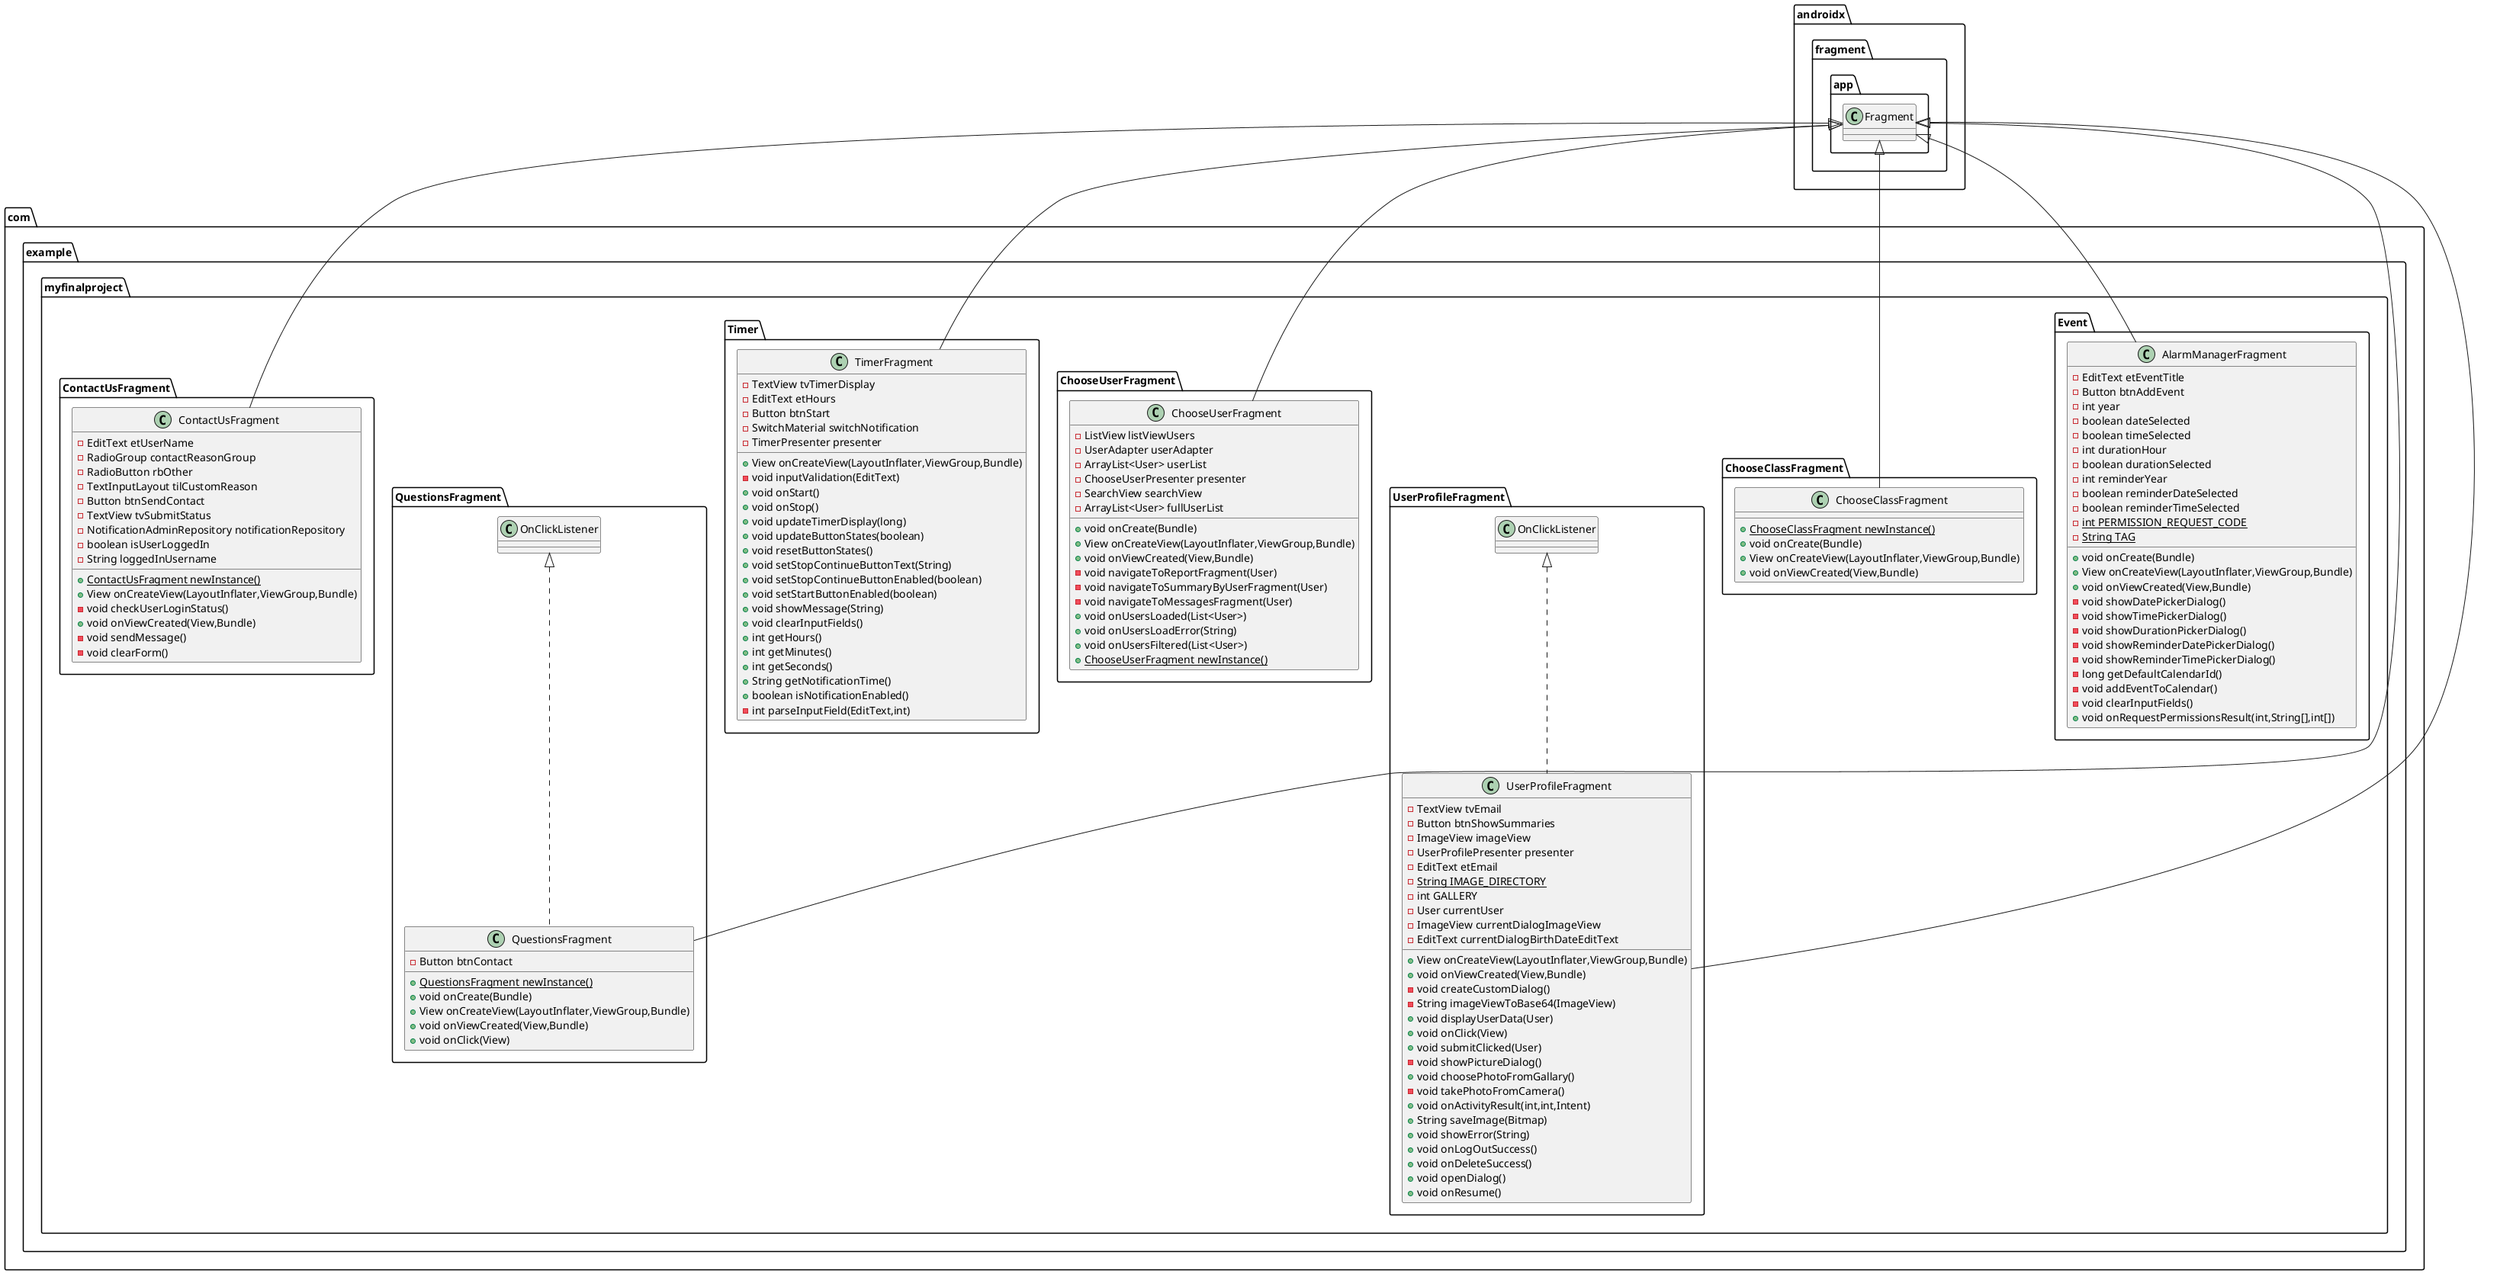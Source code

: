 @startuml
class com.example.myfinalproject.Event.AlarmManagerFragment {
- EditText etEventTitle
- Button btnAddEvent
- int year
- boolean dateSelected
- boolean timeSelected
- int durationHour
- boolean durationSelected
- int reminderYear
- boolean reminderDateSelected
- boolean reminderTimeSelected
- {static} int PERMISSION_REQUEST_CODE
- {static} String TAG
+ void onCreate(Bundle)
+ View onCreateView(LayoutInflater,ViewGroup,Bundle)
+ void onViewCreated(View,Bundle)
- void showDatePickerDialog()
- void showTimePickerDialog()
- void showDurationPickerDialog()
- void showReminderDatePickerDialog()
- void showReminderTimePickerDialog()
- long getDefaultCalendarId()
- void addEventToCalendar()
- void clearInputFields()
+ void onRequestPermissionsResult(int,String[],int[])
}


class com.example.myfinalproject.ChooseClassFragment.ChooseClassFragment {
+ {static} ChooseClassFragment newInstance()
+ void onCreate(Bundle)
+ View onCreateView(LayoutInflater,ViewGroup,Bundle)
+ void onViewCreated(View,Bundle)
}

class com.example.myfinalproject.UserProfileFragment.UserProfileFragment {
- TextView tvEmail
- Button btnShowSummaries
- ImageView imageView
- UserProfilePresenter presenter
- EditText etEmail
- {static} String IMAGE_DIRECTORY
- int GALLERY
- User currentUser
- ImageView currentDialogImageView
- EditText currentDialogBirthDateEditText
+ View onCreateView(LayoutInflater,ViewGroup,Bundle)
+ void onViewCreated(View,Bundle)
- void createCustomDialog()
- String imageViewToBase64(ImageView)
+ void displayUserData(User)
+ void onClick(View)
+ void submitClicked(User)
- void showPictureDialog()
+ void choosePhotoFromGallary()
- void takePhotoFromCamera()
+ void onActivityResult(int,int,Intent)
+ String saveImage(Bitmap)
+ void showError(String)
+ void onLogOutSuccess()
+ void onDeleteSuccess()
+ void openDialog()
+ void onResume()
}


class com.example.myfinalproject.ChooseUserFragment.ChooseUserFragment {
- ListView listViewUsers
- UserAdapter userAdapter
- ArrayList<User> userList
- ChooseUserPresenter presenter
- SearchView searchView
- ArrayList<User> fullUserList
+ void onCreate(Bundle)
+ View onCreateView(LayoutInflater,ViewGroup,Bundle)
+ void onViewCreated(View,Bundle)
- void navigateToReportFragment(User)
- void navigateToSummaryByUserFragment(User)
- void navigateToMessagesFragment(User)
+ void onUsersLoaded(List<User>)
+ void onUsersLoadError(String)
+ void onUsersFiltered(List<User>)
+ {static} ChooseUserFragment newInstance()
}


class com.example.myfinalproject.Timer.TimerFragment {
- TextView tvTimerDisplay
- EditText etHours
- Button btnStart
- SwitchMaterial switchNotification
- TimerPresenter presenter
+ View onCreateView(LayoutInflater,ViewGroup,Bundle)
- void inputValidation(EditText)
+ void onStart()
+ void onStop()
+ void updateTimerDisplay(long)
+ void updateButtonStates(boolean)
+ void resetButtonStates()
+ void setStopContinueButtonText(String)
+ void setStopContinueButtonEnabled(boolean)
+ void setStartButtonEnabled(boolean)
+ void showMessage(String)
+ void clearInputFields()
+ int getHours()
+ int getMinutes()
+ int getSeconds()
+ String getNotificationTime()
+ boolean isNotificationEnabled()
- int parseInputField(EditText,int)
}


class com.example.myfinalproject.QuestionsFragment.QuestionsFragment {
- Button btnContact
+ {static} QuestionsFragment newInstance()
+ void onCreate(Bundle)
+ View onCreateView(LayoutInflater,ViewGroup,Bundle)
+ void onViewCreated(View,Bundle)
+ void onClick(View)
}


class com.example.myfinalproject.ContactUsFragment.ContactUsFragment {
- EditText etUserName
- RadioGroup contactReasonGroup
- RadioButton rbOther
- TextInputLayout tilCustomReason
- Button btnSendContact
- TextView tvSubmitStatus
- NotificationAdminRepository notificationRepository
- boolean isUserLoggedIn
- String loggedInUsername
+ {static} ContactUsFragment newInstance()
+ View onCreateView(LayoutInflater,ViewGroup,Bundle)
- void checkUserLoginStatus()
+ void onViewCreated(View,Bundle)
- void sendMessage()
- void clearForm()
}




androidx.fragment.app.Fragment <|-- com.example.myfinalproject.Event.AlarmManagerFragment
androidx.fragment.app.Fragment <|-- com.example.myfinalproject.ChooseClassFragment.ChooseClassFragment
com.example.myfinalproject.UserProfileFragment.OnClickListener <|.. com.example.myfinalproject.UserProfileFragment.UserProfileFragment
androidx.fragment.app.Fragment <|-- com.example.myfinalproject.UserProfileFragment.UserProfileFragment
androidx.fragment.app.Fragment <|-- com.example.myfinalproject.ChooseUserFragment.ChooseUserFragment
androidx.fragment.app.Fragment <|-- com.example.myfinalproject.Timer.TimerFragment
com.example.myfinalproject.QuestionsFragment.OnClickListener <|.. com.example.myfinalproject.QuestionsFragment.QuestionsFragment
androidx.fragment.app.Fragment <|-- com.example.myfinalproject.QuestionsFragment.QuestionsFragment
androidx.fragment.app.Fragment <|-- com.example.myfinalproject.ContactUsFragment.ContactUsFragment
@enduml